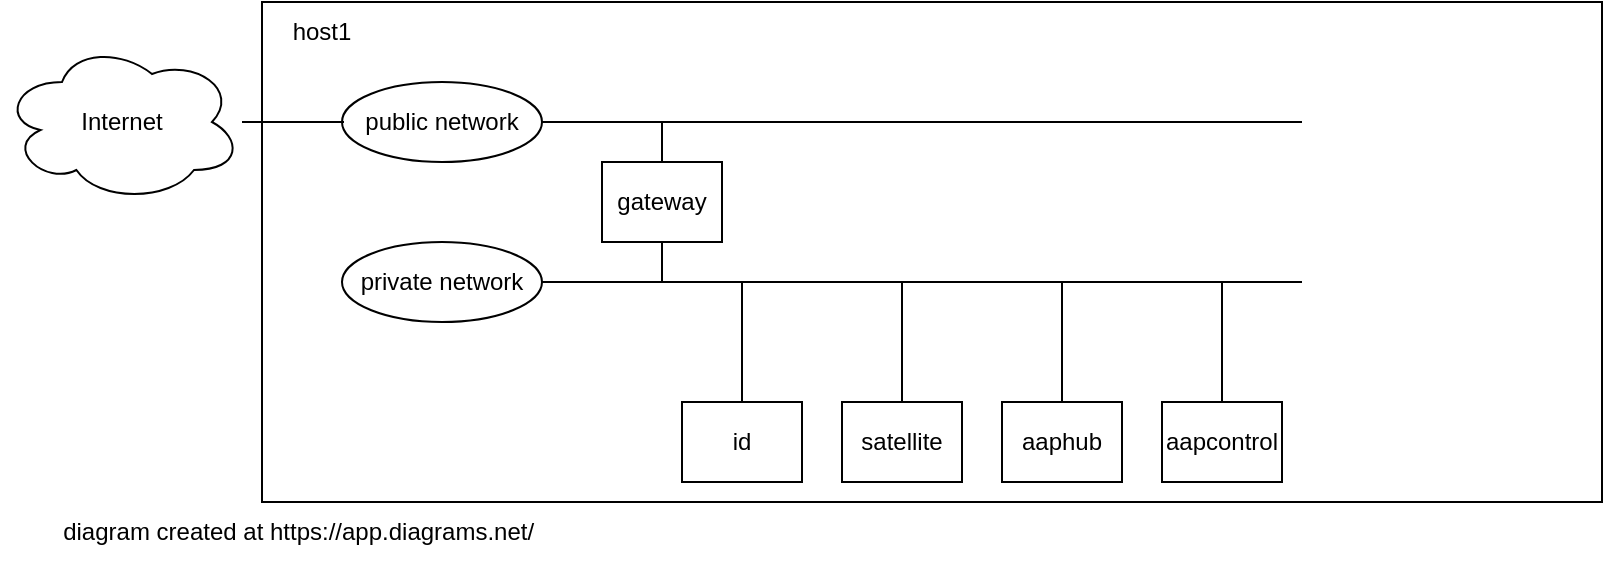 <mxfile version="22.0.2" type="device">
  <diagram name="Page-1" id="QjcXZq2Il5Mo_Dh4dNE4">
    <mxGraphModel dx="877" dy="473" grid="1" gridSize="10" guides="1" tooltips="1" connect="1" arrows="1" fold="1" page="1" pageScale="1" pageWidth="827" pageHeight="1169" math="0" shadow="0">
      <root>
        <mxCell id="0" />
        <mxCell id="1" parent="0" />
        <mxCell id="GTuNXqq2HG5AMrcNNG87-4" value="" style="rounded=0;whiteSpace=wrap;html=1;" parent="1" vertex="1">
          <mxGeometry x="160" y="120" width="670" height="250" as="geometry" />
        </mxCell>
        <mxCell id="GTuNXqq2HG5AMrcNNG87-3" value="Internet" style="ellipse;shape=cloud;whiteSpace=wrap;html=1;" parent="1" vertex="1">
          <mxGeometry x="30" y="140" width="120" height="80" as="geometry" />
        </mxCell>
        <mxCell id="GTuNXqq2HG5AMrcNNG87-5" value="host1" style="text;html=1;strokeColor=none;fillColor=none;align=center;verticalAlign=middle;whiteSpace=wrap;rounded=0;" parent="1" vertex="1">
          <mxGeometry x="160" y="120" width="60" height="30" as="geometry" />
        </mxCell>
        <mxCell id="GTuNXqq2HG5AMrcNNG87-8" value="" style="endArrow=none;html=1;rounded=0;exitX=1;exitY=0.5;exitDx=0;exitDy=0;" parent="1" edge="1">
          <mxGeometry width="50" height="50" relative="1" as="geometry">
            <mxPoint x="280" y="180" as="sourcePoint" />
            <mxPoint x="680" y="180" as="targetPoint" />
          </mxGeometry>
        </mxCell>
        <mxCell id="GTuNXqq2HG5AMrcNNG87-9" value="" style="endArrow=none;html=1;rounded=0;exitX=1;exitY=0.5;exitDx=0;exitDy=0;" parent="1" edge="1">
          <mxGeometry width="50" height="50" relative="1" as="geometry">
            <mxPoint x="280" y="260" as="sourcePoint" />
            <mxPoint x="680" y="260" as="targetPoint" />
          </mxGeometry>
        </mxCell>
        <mxCell id="GTuNXqq2HG5AMrcNNG87-10" value="" style="endArrow=none;html=1;rounded=0;" parent="1" edge="1">
          <mxGeometry width="50" height="50" relative="1" as="geometry">
            <mxPoint x="360" y="260" as="sourcePoint" />
            <mxPoint x="360" y="180" as="targetPoint" />
          </mxGeometry>
        </mxCell>
        <mxCell id="GTuNXqq2HG5AMrcNNG87-11" value="public network" style="ellipse;whiteSpace=wrap;html=1;" parent="1" vertex="1">
          <mxGeometry x="200" y="160" width="100" height="40" as="geometry" />
        </mxCell>
        <mxCell id="GTuNXqq2HG5AMrcNNG87-12" value="private network" style="ellipse;whiteSpace=wrap;html=1;" parent="1" vertex="1">
          <mxGeometry x="200" y="240" width="100" height="40" as="geometry" />
        </mxCell>
        <mxCell id="GTuNXqq2HG5AMrcNNG87-13" value="gateway" style="rounded=0;whiteSpace=wrap;html=1;" parent="1" vertex="1">
          <mxGeometry x="330" y="200" width="60" height="40" as="geometry" />
        </mxCell>
        <mxCell id="GTuNXqq2HG5AMrcNNG87-17" value="" style="endArrow=none;html=1;rounded=0;" parent="1" edge="1">
          <mxGeometry width="50" height="50" relative="1" as="geometry">
            <mxPoint x="400" y="320" as="sourcePoint" />
            <mxPoint x="400" y="260" as="targetPoint" />
          </mxGeometry>
        </mxCell>
        <mxCell id="GTuNXqq2HG5AMrcNNG87-19" value="" style="endArrow=none;html=1;rounded=0;" parent="1" edge="1">
          <mxGeometry width="50" height="50" relative="1" as="geometry">
            <mxPoint x="480" y="320" as="sourcePoint" />
            <mxPoint x="480" y="260" as="targetPoint" />
          </mxGeometry>
        </mxCell>
        <mxCell id="GTuNXqq2HG5AMrcNNG87-20" value="" style="endArrow=none;html=1;rounded=0;" parent="1" edge="1">
          <mxGeometry width="50" height="50" relative="1" as="geometry">
            <mxPoint x="560" y="320" as="sourcePoint" />
            <mxPoint x="560" y="260" as="targetPoint" />
          </mxGeometry>
        </mxCell>
        <mxCell id="GTuNXqq2HG5AMrcNNG87-21" value="" style="endArrow=none;html=1;rounded=0;" parent="1" edge="1">
          <mxGeometry width="50" height="50" relative="1" as="geometry">
            <mxPoint x="640" y="320" as="sourcePoint" />
            <mxPoint x="640" y="260" as="targetPoint" />
          </mxGeometry>
        </mxCell>
        <mxCell id="GTuNXqq2HG5AMrcNNG87-22" value="id" style="rounded=0;whiteSpace=wrap;html=1;" parent="1" vertex="1">
          <mxGeometry x="370" y="320" width="60" height="40" as="geometry" />
        </mxCell>
        <mxCell id="GTuNXqq2HG5AMrcNNG87-23" value="satellite" style="rounded=0;whiteSpace=wrap;html=1;" parent="1" vertex="1">
          <mxGeometry x="450" y="320" width="60" height="40" as="geometry" />
        </mxCell>
        <mxCell id="GTuNXqq2HG5AMrcNNG87-24" value="aaphub" style="rounded=0;whiteSpace=wrap;html=1;" parent="1" vertex="1">
          <mxGeometry x="530" y="320" width="60" height="40" as="geometry" />
        </mxCell>
        <mxCell id="GTuNXqq2HG5AMrcNNG87-25" value="aapcontrol" style="rounded=0;whiteSpace=wrap;html=1;" parent="1" vertex="1">
          <mxGeometry x="610" y="320" width="60" height="40" as="geometry" />
        </mxCell>
        <mxCell id="GTuNXqq2HG5AMrcNNG87-26" value="" style="endArrow=none;html=1;rounded=0;entryX=0.02;entryY=0.5;entryDx=0;entryDy=0;entryPerimeter=0;" parent="1" edge="1">
          <mxGeometry width="50" height="50" relative="1" as="geometry">
            <mxPoint x="150" y="180" as="sourcePoint" />
            <mxPoint x="201" y="180" as="targetPoint" />
          </mxGeometry>
        </mxCell>
        <mxCell id="YY6Y8TDiavGG6F0nNvFd-1" value="diagram created at&amp;nbsp;https://app.diagrams.net/&amp;nbsp;" style="text;html=1;strokeColor=none;fillColor=none;align=center;verticalAlign=middle;whiteSpace=wrap;rounded=0;" parent="1" vertex="1">
          <mxGeometry x="40" y="370" width="280" height="30" as="geometry" />
        </mxCell>
      </root>
    </mxGraphModel>
  </diagram>
</mxfile>
